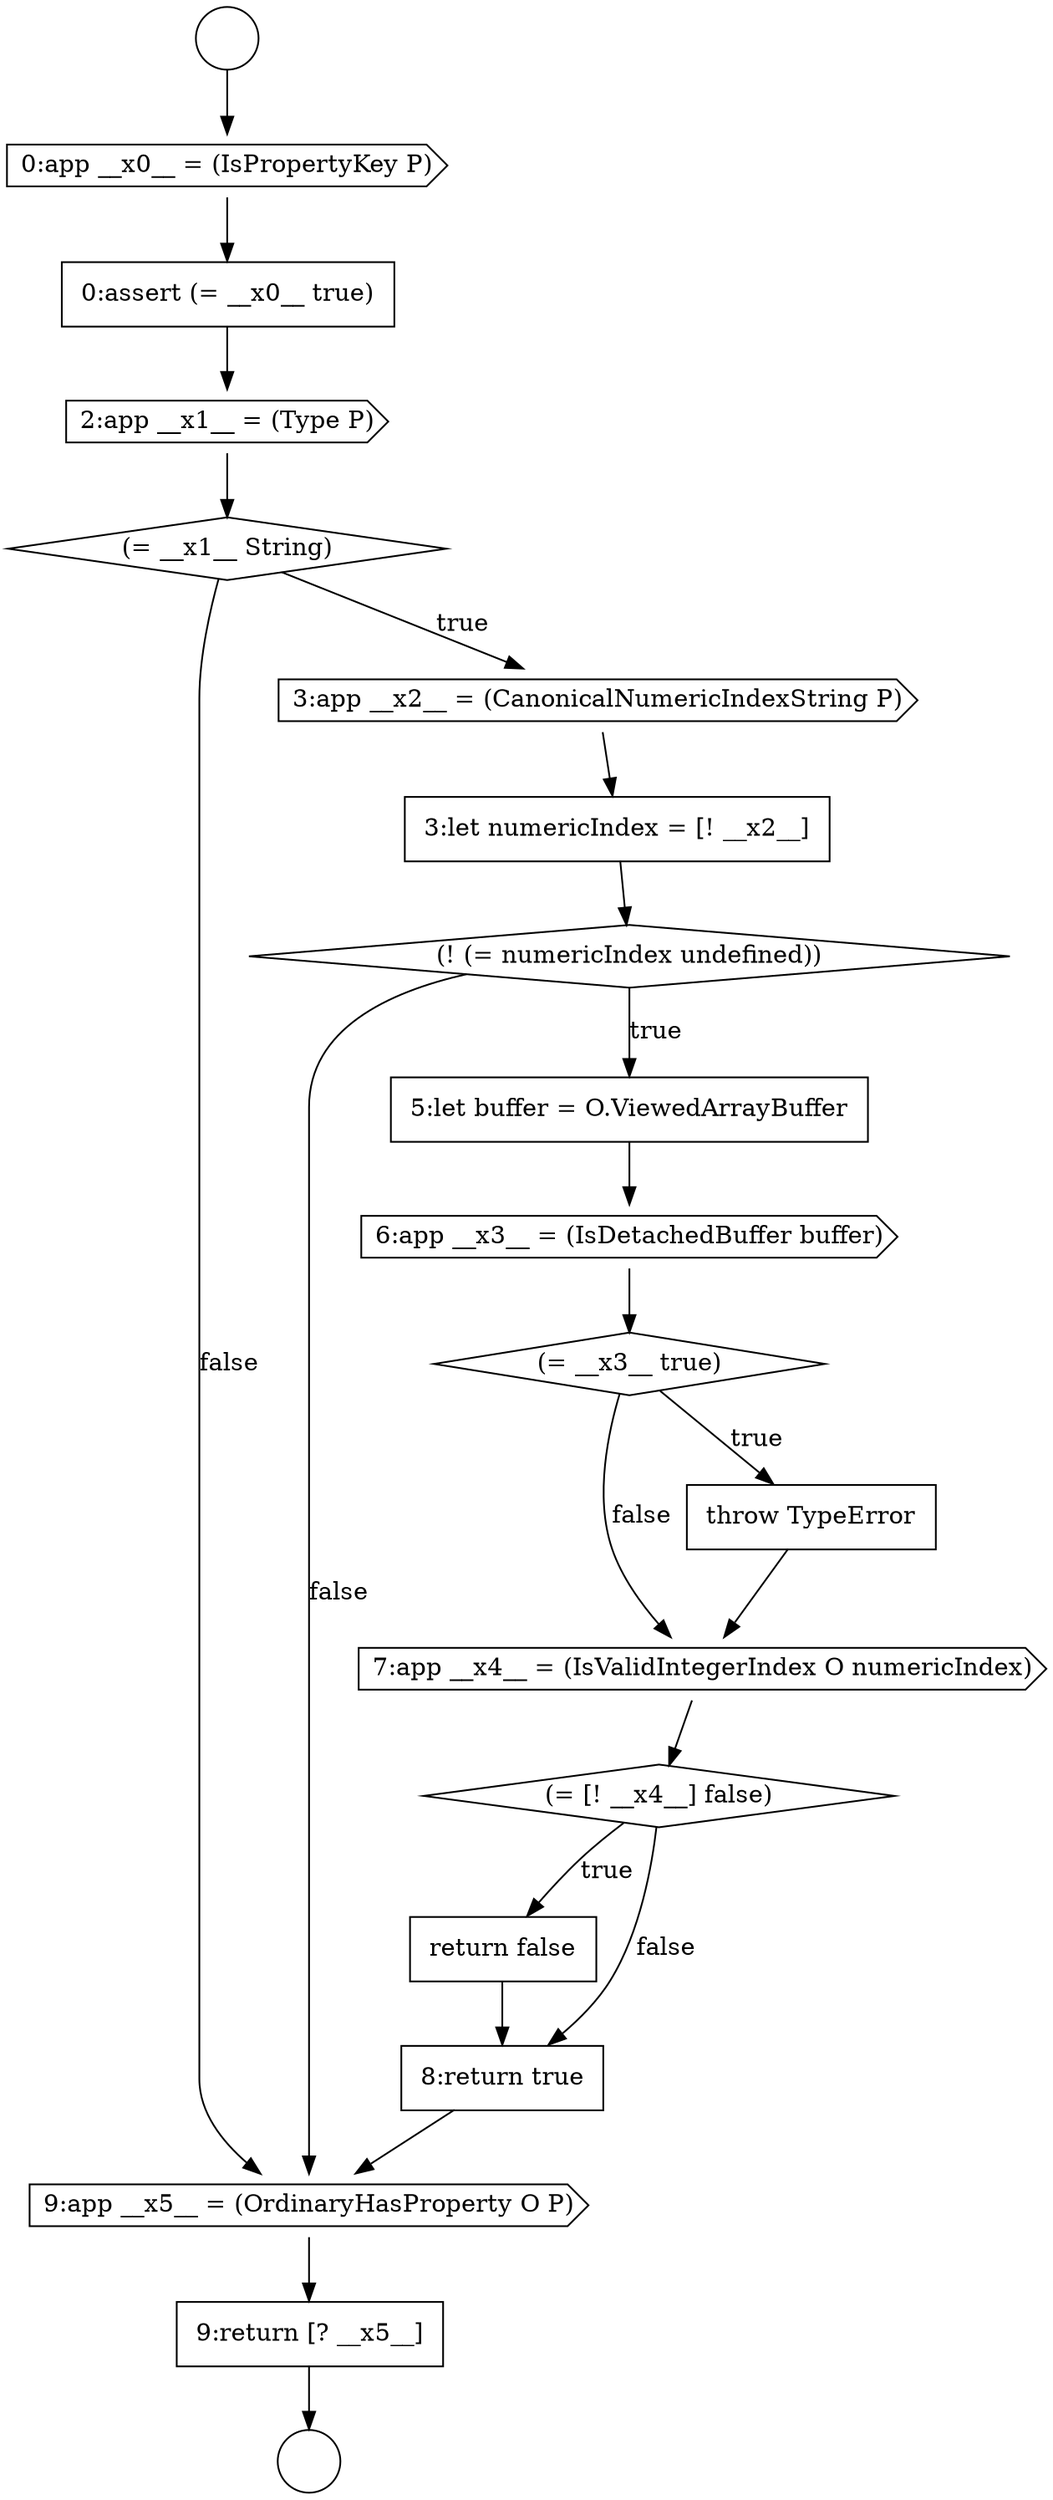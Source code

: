 digraph {
  node2908 [shape=none, margin=0, label=<<font color="black">
    <table border="0" cellborder="1" cellspacing="0" cellpadding="10">
      <tr><td align="left">3:let numericIndex = [! __x2__]</td></tr>
    </table>
  </font>> color="black" fillcolor="white" style=filled]
  node2916 [shape=none, margin=0, label=<<font color="black">
    <table border="0" cellborder="1" cellspacing="0" cellpadding="10">
      <tr><td align="left">return false</td></tr>
    </table>
  </font>> color="black" fillcolor="white" style=filled]
  node2904 [shape=none, margin=0, label=<<font color="black">
    <table border="0" cellborder="1" cellspacing="0" cellpadding="10">
      <tr><td align="left">0:assert (= __x0__ true)</td></tr>
    </table>
  </font>> color="black" fillcolor="white" style=filled]
  node2906 [shape=diamond, label=<<font color="black">(= __x1__ String)</font>> color="black" fillcolor="white" style=filled]
  node2911 [shape=cds, label=<<font color="black">6:app __x3__ = (IsDetachedBuffer buffer)</font>> color="black" fillcolor="white" style=filled]
  node2914 [shape=cds, label=<<font color="black">7:app __x4__ = (IsValidIntegerIndex O numericIndex)</font>> color="black" fillcolor="white" style=filled]
  node2903 [shape=cds, label=<<font color="black">0:app __x0__ = (IsPropertyKey P)</font>> color="black" fillcolor="white" style=filled]
  node2913 [shape=none, margin=0, label=<<font color="black">
    <table border="0" cellborder="1" cellspacing="0" cellpadding="10">
      <tr><td align="left">throw TypeError</td></tr>
    </table>
  </font>> color="black" fillcolor="white" style=filled]
  node2918 [shape=cds, label=<<font color="black">9:app __x5__ = (OrdinaryHasProperty O P)</font>> color="black" fillcolor="white" style=filled]
  node2901 [shape=circle label=" " color="black" fillcolor="white" style=filled]
  node2910 [shape=none, margin=0, label=<<font color="black">
    <table border="0" cellborder="1" cellspacing="0" cellpadding="10">
      <tr><td align="left">5:let buffer = O.ViewedArrayBuffer</td></tr>
    </table>
  </font>> color="black" fillcolor="white" style=filled]
  node2905 [shape=cds, label=<<font color="black">2:app __x1__ = (Type P)</font>> color="black" fillcolor="white" style=filled]
  node2915 [shape=diamond, label=<<font color="black">(= [! __x4__] false)</font>> color="black" fillcolor="white" style=filled]
  node2909 [shape=diamond, label=<<font color="black">(! (= numericIndex undefined))</font>> color="black" fillcolor="white" style=filled]
  node2919 [shape=none, margin=0, label=<<font color="black">
    <table border="0" cellborder="1" cellspacing="0" cellpadding="10">
      <tr><td align="left">9:return [? __x5__]</td></tr>
    </table>
  </font>> color="black" fillcolor="white" style=filled]
  node2907 [shape=cds, label=<<font color="black">3:app __x2__ = (CanonicalNumericIndexString P)</font>> color="black" fillcolor="white" style=filled]
  node2912 [shape=diamond, label=<<font color="black">(= __x3__ true)</font>> color="black" fillcolor="white" style=filled]
  node2902 [shape=circle label=" " color="black" fillcolor="white" style=filled]
  node2917 [shape=none, margin=0, label=<<font color="black">
    <table border="0" cellborder="1" cellspacing="0" cellpadding="10">
      <tr><td align="left">8:return true</td></tr>
    </table>
  </font>> color="black" fillcolor="white" style=filled]
  node2906 -> node2907 [label=<<font color="black">true</font>> color="black"]
  node2906 -> node2918 [label=<<font color="black">false</font>> color="black"]
  node2909 -> node2910 [label=<<font color="black">true</font>> color="black"]
  node2909 -> node2918 [label=<<font color="black">false</font>> color="black"]
  node2910 -> node2911 [ color="black"]
  node2915 -> node2916 [label=<<font color="black">true</font>> color="black"]
  node2915 -> node2917 [label=<<font color="black">false</font>> color="black"]
  node2918 -> node2919 [ color="black"]
  node2904 -> node2905 [ color="black"]
  node2913 -> node2914 [ color="black"]
  node2914 -> node2915 [ color="black"]
  node2911 -> node2912 [ color="black"]
  node2916 -> node2917 [ color="black"]
  node2919 -> node2902 [ color="black"]
  node2912 -> node2913 [label=<<font color="black">true</font>> color="black"]
  node2912 -> node2914 [label=<<font color="black">false</font>> color="black"]
  node2908 -> node2909 [ color="black"]
  node2901 -> node2903 [ color="black"]
  node2903 -> node2904 [ color="black"]
  node2917 -> node2918 [ color="black"]
  node2905 -> node2906 [ color="black"]
  node2907 -> node2908 [ color="black"]
}
